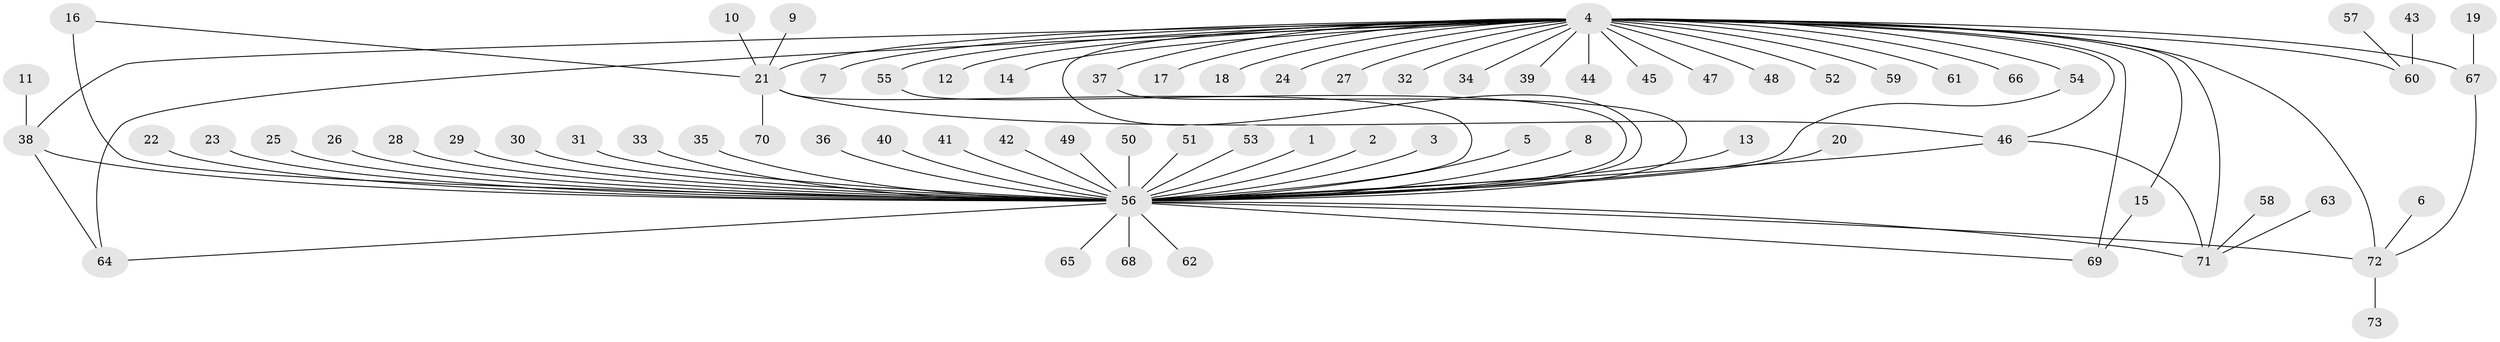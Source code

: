 // original degree distribution, {28: 0.007042253521126761, 12: 0.007042253521126761, 9: 0.007042253521126761, 2: 0.19718309859154928, 51: 0.007042253521126761, 1: 0.6056338028169014, 4: 0.056338028169014086, 5: 0.035211267605633804, 7: 0.007042253521126761, 3: 0.056338028169014086, 6: 0.014084507042253521}
// Generated by graph-tools (version 1.1) at 2025/26/03/09/25 03:26:09]
// undirected, 73 vertices, 88 edges
graph export_dot {
graph [start="1"]
  node [color=gray90,style=filled];
  1;
  2;
  3;
  4;
  5;
  6;
  7;
  8;
  9;
  10;
  11;
  12;
  13;
  14;
  15;
  16;
  17;
  18;
  19;
  20;
  21;
  22;
  23;
  24;
  25;
  26;
  27;
  28;
  29;
  30;
  31;
  32;
  33;
  34;
  35;
  36;
  37;
  38;
  39;
  40;
  41;
  42;
  43;
  44;
  45;
  46;
  47;
  48;
  49;
  50;
  51;
  52;
  53;
  54;
  55;
  56;
  57;
  58;
  59;
  60;
  61;
  62;
  63;
  64;
  65;
  66;
  67;
  68;
  69;
  70;
  71;
  72;
  73;
  1 -- 56 [weight=1.0];
  2 -- 56 [weight=1.0];
  3 -- 56 [weight=1.0];
  4 -- 7 [weight=1.0];
  4 -- 12 [weight=1.0];
  4 -- 14 [weight=1.0];
  4 -- 15 [weight=1.0];
  4 -- 17 [weight=1.0];
  4 -- 18 [weight=1.0];
  4 -- 21 [weight=1.0];
  4 -- 24 [weight=1.0];
  4 -- 27 [weight=1.0];
  4 -- 32 [weight=1.0];
  4 -- 34 [weight=1.0];
  4 -- 37 [weight=1.0];
  4 -- 38 [weight=1.0];
  4 -- 39 [weight=1.0];
  4 -- 44 [weight=1.0];
  4 -- 45 [weight=1.0];
  4 -- 46 [weight=1.0];
  4 -- 47 [weight=1.0];
  4 -- 48 [weight=1.0];
  4 -- 52 [weight=1.0];
  4 -- 54 [weight=2.0];
  4 -- 55 [weight=1.0];
  4 -- 56 [weight=2.0];
  4 -- 59 [weight=1.0];
  4 -- 60 [weight=1.0];
  4 -- 61 [weight=1.0];
  4 -- 64 [weight=1.0];
  4 -- 66 [weight=1.0];
  4 -- 67 [weight=1.0];
  4 -- 69 [weight=2.0];
  4 -- 71 [weight=1.0];
  4 -- 72 [weight=1.0];
  5 -- 56 [weight=1.0];
  6 -- 72 [weight=1.0];
  8 -- 56 [weight=1.0];
  9 -- 21 [weight=1.0];
  10 -- 21 [weight=1.0];
  11 -- 38 [weight=2.0];
  13 -- 56 [weight=1.0];
  15 -- 69 [weight=1.0];
  16 -- 21 [weight=1.0];
  16 -- 56 [weight=2.0];
  19 -- 67 [weight=1.0];
  20 -- 56 [weight=1.0];
  21 -- 46 [weight=1.0];
  21 -- 56 [weight=1.0];
  21 -- 70 [weight=2.0];
  22 -- 56 [weight=1.0];
  23 -- 56 [weight=1.0];
  25 -- 56 [weight=1.0];
  26 -- 56 [weight=1.0];
  28 -- 56 [weight=1.0];
  29 -- 56 [weight=1.0];
  30 -- 56 [weight=1.0];
  31 -- 56 [weight=1.0];
  33 -- 56 [weight=1.0];
  35 -- 56 [weight=1.0];
  36 -- 56 [weight=1.0];
  37 -- 56 [weight=1.0];
  38 -- 56 [weight=3.0];
  38 -- 64 [weight=1.0];
  40 -- 56 [weight=1.0];
  41 -- 56 [weight=1.0];
  42 -- 56 [weight=1.0];
  43 -- 60 [weight=1.0];
  46 -- 56 [weight=2.0];
  46 -- 71 [weight=2.0];
  49 -- 56 [weight=1.0];
  50 -- 56 [weight=1.0];
  51 -- 56 [weight=1.0];
  53 -- 56 [weight=1.0];
  54 -- 56 [weight=1.0];
  55 -- 56 [weight=1.0];
  56 -- 62 [weight=1.0];
  56 -- 64 [weight=1.0];
  56 -- 65 [weight=1.0];
  56 -- 68 [weight=1.0];
  56 -- 69 [weight=1.0];
  56 -- 71 [weight=1.0];
  56 -- 72 [weight=2.0];
  57 -- 60 [weight=1.0];
  58 -- 71 [weight=1.0];
  63 -- 71 [weight=1.0];
  67 -- 72 [weight=1.0];
  72 -- 73 [weight=1.0];
}
